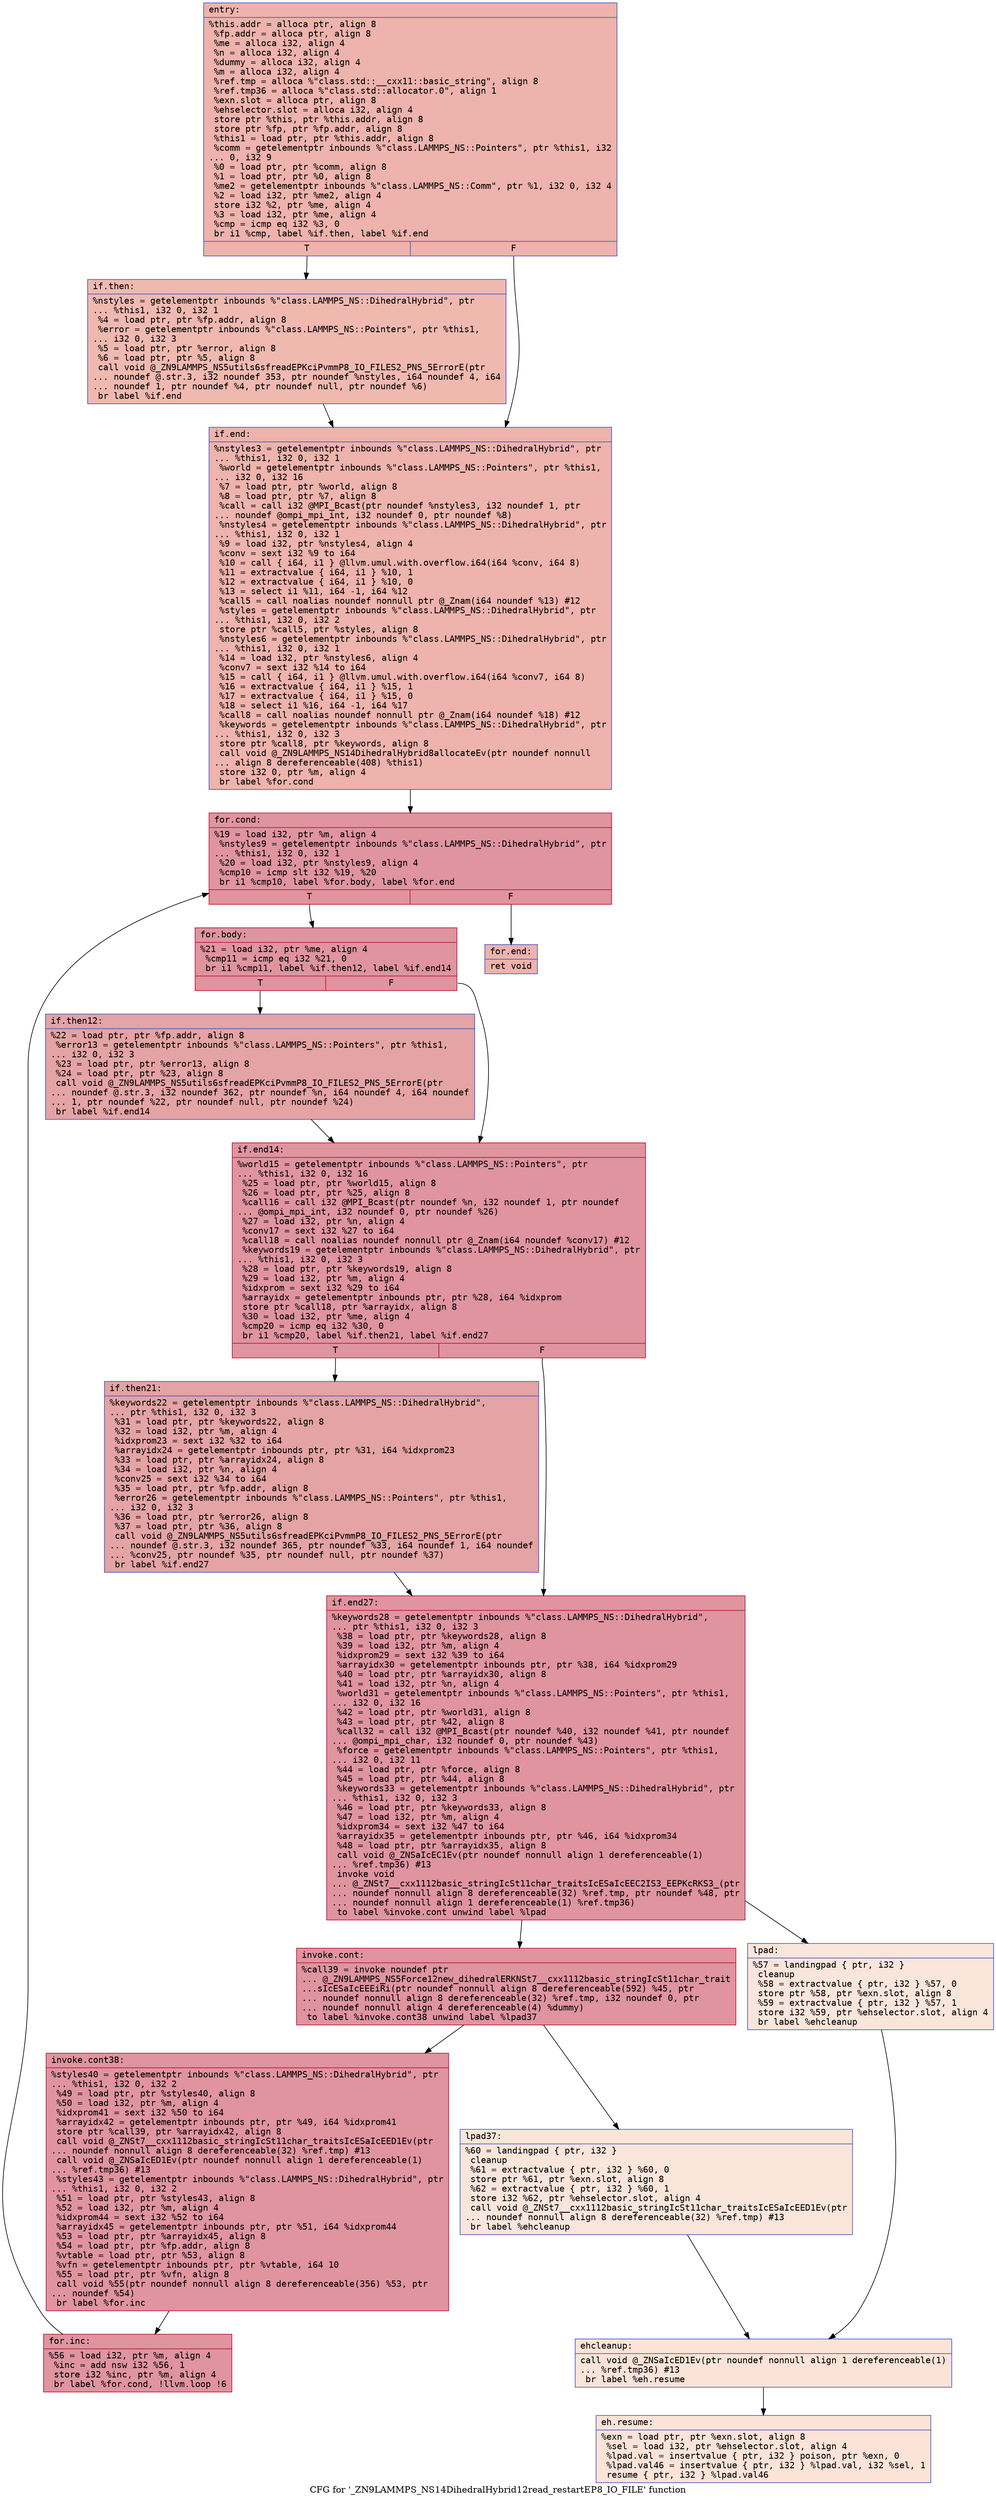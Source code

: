 digraph "CFG for '_ZN9LAMMPS_NS14DihedralHybrid12read_restartEP8_IO_FILE' function" {
	label="CFG for '_ZN9LAMMPS_NS14DihedralHybrid12read_restartEP8_IO_FILE' function";

	Node0x56273af66bc0 [shape=record,color="#3d50c3ff", style=filled, fillcolor="#d6524470" fontname="Courier",label="{entry:\l|  %this.addr = alloca ptr, align 8\l  %fp.addr = alloca ptr, align 8\l  %me = alloca i32, align 4\l  %n = alloca i32, align 4\l  %dummy = alloca i32, align 4\l  %m = alloca i32, align 4\l  %ref.tmp = alloca %\"class.std::__cxx11::basic_string\", align 8\l  %ref.tmp36 = alloca %\"class.std::allocator.0\", align 1\l  %exn.slot = alloca ptr, align 8\l  %ehselector.slot = alloca i32, align 4\l  store ptr %this, ptr %this.addr, align 8\l  store ptr %fp, ptr %fp.addr, align 8\l  %this1 = load ptr, ptr %this.addr, align 8\l  %comm = getelementptr inbounds %\"class.LAMMPS_NS::Pointers\", ptr %this1, i32\l... 0, i32 9\l  %0 = load ptr, ptr %comm, align 8\l  %1 = load ptr, ptr %0, align 8\l  %me2 = getelementptr inbounds %\"class.LAMMPS_NS::Comm\", ptr %1, i32 0, i32 4\l  %2 = load i32, ptr %me2, align 4\l  store i32 %2, ptr %me, align 4\l  %3 = load i32, ptr %me, align 4\l  %cmp = icmp eq i32 %3, 0\l  br i1 %cmp, label %if.then, label %if.end\l|{<s0>T|<s1>F}}"];
	Node0x56273af66bc0:s0 -> Node0x56273af677e0[tooltip="entry -> if.then\nProbability 37.50%" ];
	Node0x56273af66bc0:s1 -> Node0x56273af67850[tooltip="entry -> if.end\nProbability 62.50%" ];
	Node0x56273af677e0 [shape=record,color="#3d50c3ff", style=filled, fillcolor="#de614d70" fontname="Courier",label="{if.then:\l|  %nstyles = getelementptr inbounds %\"class.LAMMPS_NS::DihedralHybrid\", ptr\l... %this1, i32 0, i32 1\l  %4 = load ptr, ptr %fp.addr, align 8\l  %error = getelementptr inbounds %\"class.LAMMPS_NS::Pointers\", ptr %this1,\l... i32 0, i32 3\l  %5 = load ptr, ptr %error, align 8\l  %6 = load ptr, ptr %5, align 8\l  call void @_ZN9LAMMPS_NS5utils6sfreadEPKciPvmmP8_IO_FILES2_PNS_5ErrorE(ptr\l... noundef @.str.3, i32 noundef 353, ptr noundef %nstyles, i64 noundef 4, i64\l... noundef 1, ptr noundef %4, ptr noundef null, ptr noundef %6)\l  br label %if.end\l}"];
	Node0x56273af677e0 -> Node0x56273af67850[tooltip="if.then -> if.end\nProbability 100.00%" ];
	Node0x56273af67850 [shape=record,color="#3d50c3ff", style=filled, fillcolor="#d6524470" fontname="Courier",label="{if.end:\l|  %nstyles3 = getelementptr inbounds %\"class.LAMMPS_NS::DihedralHybrid\", ptr\l... %this1, i32 0, i32 1\l  %world = getelementptr inbounds %\"class.LAMMPS_NS::Pointers\", ptr %this1,\l... i32 0, i32 16\l  %7 = load ptr, ptr %world, align 8\l  %8 = load ptr, ptr %7, align 8\l  %call = call i32 @MPI_Bcast(ptr noundef %nstyles3, i32 noundef 1, ptr\l... noundef @ompi_mpi_int, i32 noundef 0, ptr noundef %8)\l  %nstyles4 = getelementptr inbounds %\"class.LAMMPS_NS::DihedralHybrid\", ptr\l... %this1, i32 0, i32 1\l  %9 = load i32, ptr %nstyles4, align 4\l  %conv = sext i32 %9 to i64\l  %10 = call \{ i64, i1 \} @llvm.umul.with.overflow.i64(i64 %conv, i64 8)\l  %11 = extractvalue \{ i64, i1 \} %10, 1\l  %12 = extractvalue \{ i64, i1 \} %10, 0\l  %13 = select i1 %11, i64 -1, i64 %12\l  %call5 = call noalias noundef nonnull ptr @_Znam(i64 noundef %13) #12\l  %styles = getelementptr inbounds %\"class.LAMMPS_NS::DihedralHybrid\", ptr\l... %this1, i32 0, i32 2\l  store ptr %call5, ptr %styles, align 8\l  %nstyles6 = getelementptr inbounds %\"class.LAMMPS_NS::DihedralHybrid\", ptr\l... %this1, i32 0, i32 1\l  %14 = load i32, ptr %nstyles6, align 4\l  %conv7 = sext i32 %14 to i64\l  %15 = call \{ i64, i1 \} @llvm.umul.with.overflow.i64(i64 %conv7, i64 8)\l  %16 = extractvalue \{ i64, i1 \} %15, 1\l  %17 = extractvalue \{ i64, i1 \} %15, 0\l  %18 = select i1 %16, i64 -1, i64 %17\l  %call8 = call noalias noundef nonnull ptr @_Znam(i64 noundef %18) #12\l  %keywords = getelementptr inbounds %\"class.LAMMPS_NS::DihedralHybrid\", ptr\l... %this1, i32 0, i32 3\l  store ptr %call8, ptr %keywords, align 8\l  call void @_ZN9LAMMPS_NS14DihedralHybrid8allocateEv(ptr noundef nonnull\l... align 8 dereferenceable(408) %this1)\l  store i32 0, ptr %m, align 4\l  br label %for.cond\l}"];
	Node0x56273af67850 -> Node0x56273af697a0[tooltip="if.end -> for.cond\nProbability 100.00%" ];
	Node0x56273af697a0 [shape=record,color="#b70d28ff", style=filled, fillcolor="#b70d2870" fontname="Courier",label="{for.cond:\l|  %19 = load i32, ptr %m, align 4\l  %nstyles9 = getelementptr inbounds %\"class.LAMMPS_NS::DihedralHybrid\", ptr\l... %this1, i32 0, i32 1\l  %20 = load i32, ptr %nstyles9, align 4\l  %cmp10 = icmp slt i32 %19, %20\l  br i1 %cmp10, label %for.body, label %for.end\l|{<s0>T|<s1>F}}"];
	Node0x56273af697a0:s0 -> Node0x56273af69ae0[tooltip="for.cond -> for.body\nProbability 96.88%" ];
	Node0x56273af697a0:s1 -> Node0x56273af69b60[tooltip="for.cond -> for.end\nProbability 3.12%" ];
	Node0x56273af69ae0 [shape=record,color="#b70d28ff", style=filled, fillcolor="#b70d2870" fontname="Courier",label="{for.body:\l|  %21 = load i32, ptr %me, align 4\l  %cmp11 = icmp eq i32 %21, 0\l  br i1 %cmp11, label %if.then12, label %if.end14\l|{<s0>T|<s1>F}}"];
	Node0x56273af69ae0:s0 -> Node0x56273af69db0[tooltip="for.body -> if.then12\nProbability 37.50%" ];
	Node0x56273af69ae0:s1 -> Node0x56273af69e30[tooltip="for.body -> if.end14\nProbability 62.50%" ];
	Node0x56273af69db0 [shape=record,color="#3d50c3ff", style=filled, fillcolor="#c32e3170" fontname="Courier",label="{if.then12:\l|  %22 = load ptr, ptr %fp.addr, align 8\l  %error13 = getelementptr inbounds %\"class.LAMMPS_NS::Pointers\", ptr %this1,\l... i32 0, i32 3\l  %23 = load ptr, ptr %error13, align 8\l  %24 = load ptr, ptr %23, align 8\l  call void @_ZN9LAMMPS_NS5utils6sfreadEPKciPvmmP8_IO_FILES2_PNS_5ErrorE(ptr\l... noundef @.str.3, i32 noundef 362, ptr noundef %n, i64 noundef 4, i64 noundef\l... 1, ptr noundef %22, ptr noundef null, ptr noundef %24)\l  br label %if.end14\l}"];
	Node0x56273af69db0 -> Node0x56273af69e30[tooltip="if.then12 -> if.end14\nProbability 100.00%" ];
	Node0x56273af69e30 [shape=record,color="#b70d28ff", style=filled, fillcolor="#b70d2870" fontname="Courier",label="{if.end14:\l|  %world15 = getelementptr inbounds %\"class.LAMMPS_NS::Pointers\", ptr\l... %this1, i32 0, i32 16\l  %25 = load ptr, ptr %world15, align 8\l  %26 = load ptr, ptr %25, align 8\l  %call16 = call i32 @MPI_Bcast(ptr noundef %n, i32 noundef 1, ptr noundef\l... @ompi_mpi_int, i32 noundef 0, ptr noundef %26)\l  %27 = load i32, ptr %n, align 4\l  %conv17 = sext i32 %27 to i64\l  %call18 = call noalias noundef nonnull ptr @_Znam(i64 noundef %conv17) #12\l  %keywords19 = getelementptr inbounds %\"class.LAMMPS_NS::DihedralHybrid\", ptr\l... %this1, i32 0, i32 3\l  %28 = load ptr, ptr %keywords19, align 8\l  %29 = load i32, ptr %m, align 4\l  %idxprom = sext i32 %29 to i64\l  %arrayidx = getelementptr inbounds ptr, ptr %28, i64 %idxprom\l  store ptr %call18, ptr %arrayidx, align 8\l  %30 = load i32, ptr %me, align 4\l  %cmp20 = icmp eq i32 %30, 0\l  br i1 %cmp20, label %if.then21, label %if.end27\l|{<s0>T|<s1>F}}"];
	Node0x56273af69e30:s0 -> Node0x56273af68670[tooltip="if.end14 -> if.then21\nProbability 37.50%" ];
	Node0x56273af69e30:s1 -> Node0x56273af686f0[tooltip="if.end14 -> if.end27\nProbability 62.50%" ];
	Node0x56273af68670 [shape=record,color="#3d50c3ff", style=filled, fillcolor="#c32e3170" fontname="Courier",label="{if.then21:\l|  %keywords22 = getelementptr inbounds %\"class.LAMMPS_NS::DihedralHybrid\",\l... ptr %this1, i32 0, i32 3\l  %31 = load ptr, ptr %keywords22, align 8\l  %32 = load i32, ptr %m, align 4\l  %idxprom23 = sext i32 %32 to i64\l  %arrayidx24 = getelementptr inbounds ptr, ptr %31, i64 %idxprom23\l  %33 = load ptr, ptr %arrayidx24, align 8\l  %34 = load i32, ptr %n, align 4\l  %conv25 = sext i32 %34 to i64\l  %35 = load ptr, ptr %fp.addr, align 8\l  %error26 = getelementptr inbounds %\"class.LAMMPS_NS::Pointers\", ptr %this1,\l... i32 0, i32 3\l  %36 = load ptr, ptr %error26, align 8\l  %37 = load ptr, ptr %36, align 8\l  call void @_ZN9LAMMPS_NS5utils6sfreadEPKciPvmmP8_IO_FILES2_PNS_5ErrorE(ptr\l... noundef @.str.3, i32 noundef 365, ptr noundef %33, i64 noundef 1, i64 noundef\l... %conv25, ptr noundef %35, ptr noundef null, ptr noundef %37)\l  br label %if.end27\l}"];
	Node0x56273af68670 -> Node0x56273af686f0[tooltip="if.then21 -> if.end27\nProbability 100.00%" ];
	Node0x56273af686f0 [shape=record,color="#b70d28ff", style=filled, fillcolor="#b70d2870" fontname="Courier",label="{if.end27:\l|  %keywords28 = getelementptr inbounds %\"class.LAMMPS_NS::DihedralHybrid\",\l... ptr %this1, i32 0, i32 3\l  %38 = load ptr, ptr %keywords28, align 8\l  %39 = load i32, ptr %m, align 4\l  %idxprom29 = sext i32 %39 to i64\l  %arrayidx30 = getelementptr inbounds ptr, ptr %38, i64 %idxprom29\l  %40 = load ptr, ptr %arrayidx30, align 8\l  %41 = load i32, ptr %n, align 4\l  %world31 = getelementptr inbounds %\"class.LAMMPS_NS::Pointers\", ptr %this1,\l... i32 0, i32 16\l  %42 = load ptr, ptr %world31, align 8\l  %43 = load ptr, ptr %42, align 8\l  %call32 = call i32 @MPI_Bcast(ptr noundef %40, i32 noundef %41, ptr noundef\l... @ompi_mpi_char, i32 noundef 0, ptr noundef %43)\l  %force = getelementptr inbounds %\"class.LAMMPS_NS::Pointers\", ptr %this1,\l... i32 0, i32 11\l  %44 = load ptr, ptr %force, align 8\l  %45 = load ptr, ptr %44, align 8\l  %keywords33 = getelementptr inbounds %\"class.LAMMPS_NS::DihedralHybrid\", ptr\l... %this1, i32 0, i32 3\l  %46 = load ptr, ptr %keywords33, align 8\l  %47 = load i32, ptr %m, align 4\l  %idxprom34 = sext i32 %47 to i64\l  %arrayidx35 = getelementptr inbounds ptr, ptr %46, i64 %idxprom34\l  %48 = load ptr, ptr %arrayidx35, align 8\l  call void @_ZNSaIcEC1Ev(ptr noundef nonnull align 1 dereferenceable(1)\l... %ref.tmp36) #13\l  invoke void\l... @_ZNSt7__cxx1112basic_stringIcSt11char_traitsIcESaIcEEC2IS3_EEPKcRKS3_(ptr\l... noundef nonnull align 8 dereferenceable(32) %ref.tmp, ptr noundef %48, ptr\l... noundef nonnull align 1 dereferenceable(1) %ref.tmp36)\l          to label %invoke.cont unwind label %lpad\l}"];
	Node0x56273af686f0 -> Node0x56273af6db90[tooltip="if.end27 -> invoke.cont\nProbability 100.00%" ];
	Node0x56273af686f0 -> Node0x56273af6dc10[tooltip="if.end27 -> lpad\nProbability 0.00%" ];
	Node0x56273af6db90 [shape=record,color="#b70d28ff", style=filled, fillcolor="#b70d2870" fontname="Courier",label="{invoke.cont:\l|  %call39 = invoke noundef ptr\l... @_ZN9LAMMPS_NS5Force12new_dihedralERKNSt7__cxx1112basic_stringIcSt11char_trait\l...sIcESaIcEEEiRi(ptr noundef nonnull align 8 dereferenceable(592) %45, ptr\l... noundef nonnull align 8 dereferenceable(32) %ref.tmp, i32 noundef 0, ptr\l... noundef nonnull align 4 dereferenceable(4) %dummy)\l          to label %invoke.cont38 unwind label %lpad37\l}"];
	Node0x56273af6db90 -> Node0x56273af6db40[tooltip="invoke.cont -> invoke.cont38\nProbability 100.00%" ];
	Node0x56273af6db90 -> Node0x56273af6deb0[tooltip="invoke.cont -> lpad37\nProbability 0.00%" ];
	Node0x56273af6db40 [shape=record,color="#b70d28ff", style=filled, fillcolor="#b70d2870" fontname="Courier",label="{invoke.cont38:\l|  %styles40 = getelementptr inbounds %\"class.LAMMPS_NS::DihedralHybrid\", ptr\l... %this1, i32 0, i32 2\l  %49 = load ptr, ptr %styles40, align 8\l  %50 = load i32, ptr %m, align 4\l  %idxprom41 = sext i32 %50 to i64\l  %arrayidx42 = getelementptr inbounds ptr, ptr %49, i64 %idxprom41\l  store ptr %call39, ptr %arrayidx42, align 8\l  call void @_ZNSt7__cxx1112basic_stringIcSt11char_traitsIcESaIcEED1Ev(ptr\l... noundef nonnull align 8 dereferenceable(32) %ref.tmp) #13\l  call void @_ZNSaIcED1Ev(ptr noundef nonnull align 1 dereferenceable(1)\l... %ref.tmp36) #13\l  %styles43 = getelementptr inbounds %\"class.LAMMPS_NS::DihedralHybrid\", ptr\l... %this1, i32 0, i32 2\l  %51 = load ptr, ptr %styles43, align 8\l  %52 = load i32, ptr %m, align 4\l  %idxprom44 = sext i32 %52 to i64\l  %arrayidx45 = getelementptr inbounds ptr, ptr %51, i64 %idxprom44\l  %53 = load ptr, ptr %arrayidx45, align 8\l  %54 = load ptr, ptr %fp.addr, align 8\l  %vtable = load ptr, ptr %53, align 8\l  %vfn = getelementptr inbounds ptr, ptr %vtable, i64 10\l  %55 = load ptr, ptr %vfn, align 8\l  call void %55(ptr noundef nonnull align 8 dereferenceable(356) %53, ptr\l... noundef %54)\l  br label %for.inc\l}"];
	Node0x56273af6db40 -> Node0x56273af6ee60[tooltip="invoke.cont38 -> for.inc\nProbability 100.00%" ];
	Node0x56273af6ee60 [shape=record,color="#b70d28ff", style=filled, fillcolor="#b70d2870" fontname="Courier",label="{for.inc:\l|  %56 = load i32, ptr %m, align 4\l  %inc = add nsw i32 %56, 1\l  store i32 %inc, ptr %m, align 4\l  br label %for.cond, !llvm.loop !6\l}"];
	Node0x56273af6ee60 -> Node0x56273af697a0[tooltip="for.inc -> for.cond\nProbability 100.00%" ];
	Node0x56273af6dc10 [shape=record,color="#3d50c3ff", style=filled, fillcolor="#f4c5ad70" fontname="Courier",label="{lpad:\l|  %57 = landingpad \{ ptr, i32 \}\l          cleanup\l  %58 = extractvalue \{ ptr, i32 \} %57, 0\l  store ptr %58, ptr %exn.slot, align 8\l  %59 = extractvalue \{ ptr, i32 \} %57, 1\l  store i32 %59, ptr %ehselector.slot, align 4\l  br label %ehcleanup\l}"];
	Node0x56273af6dc10 -> Node0x56273af6f3f0[tooltip="lpad -> ehcleanup\nProbability 100.00%" ];
	Node0x56273af6deb0 [shape=record,color="#3d50c3ff", style=filled, fillcolor="#f4c5ad70" fontname="Courier",label="{lpad37:\l|  %60 = landingpad \{ ptr, i32 \}\l          cleanup\l  %61 = extractvalue \{ ptr, i32 \} %60, 0\l  store ptr %61, ptr %exn.slot, align 8\l  %62 = extractvalue \{ ptr, i32 \} %60, 1\l  store i32 %62, ptr %ehselector.slot, align 4\l  call void @_ZNSt7__cxx1112basic_stringIcSt11char_traitsIcESaIcEED1Ev(ptr\l... noundef nonnull align 8 dereferenceable(32) %ref.tmp) #13\l  br label %ehcleanup\l}"];
	Node0x56273af6deb0 -> Node0x56273af6f3f0[tooltip="lpad37 -> ehcleanup\nProbability 100.00%" ];
	Node0x56273af6f3f0 [shape=record,color="#3d50c3ff", style=filled, fillcolor="#f6bfa670" fontname="Courier",label="{ehcleanup:\l|  call void @_ZNSaIcED1Ev(ptr noundef nonnull align 1 dereferenceable(1)\l... %ref.tmp36) #13\l  br label %eh.resume\l}"];
	Node0x56273af6f3f0 -> Node0x56273af6fa10[tooltip="ehcleanup -> eh.resume\nProbability 100.00%" ];
	Node0x56273af69b60 [shape=record,color="#3d50c3ff", style=filled, fillcolor="#d6524470" fontname="Courier",label="{for.end:\l|  ret void\l}"];
	Node0x56273af6fa10 [shape=record,color="#3d50c3ff", style=filled, fillcolor="#f6bfa670" fontname="Courier",label="{eh.resume:\l|  %exn = load ptr, ptr %exn.slot, align 8\l  %sel = load i32, ptr %ehselector.slot, align 4\l  %lpad.val = insertvalue \{ ptr, i32 \} poison, ptr %exn, 0\l  %lpad.val46 = insertvalue \{ ptr, i32 \} %lpad.val, i32 %sel, 1\l  resume \{ ptr, i32 \} %lpad.val46\l}"];
}
